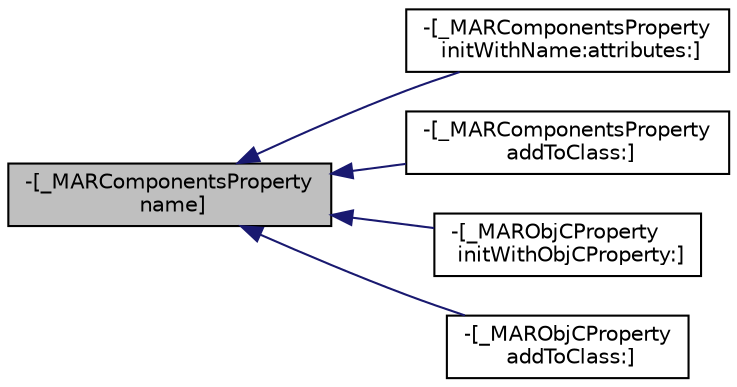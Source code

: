 digraph "-[_MARComponentsProperty name]"
{
  edge [fontname="Helvetica",fontsize="10",labelfontname="Helvetica",labelfontsize="10"];
  node [fontname="Helvetica",fontsize="10",shape=record];
  rankdir="LR";
  Node11 [label="-[_MARComponentsProperty\l name]",height=0.2,width=0.4,color="black", fillcolor="grey75", style="filled", fontcolor="black"];
  Node11 -> Node12 [dir="back",color="midnightblue",fontsize="10",style="solid",fontname="Helvetica"];
  Node12 [label="-[_MARComponentsProperty\l initWithName:attributes:]",height=0.2,width=0.4,color="black", fillcolor="white", style="filled",URL="$interface___m_a_r_components_property.html#a87ceb0e355d20398ec33e0cb35fc09c0"];
  Node11 -> Node13 [dir="back",color="midnightblue",fontsize="10",style="solid",fontname="Helvetica"];
  Node13 [label="-[_MARComponentsProperty\l addToClass:]",height=0.2,width=0.4,color="black", fillcolor="white", style="filled",URL="$interface___m_a_r_components_property.html#a4199443a1614ab878f3a552d14ebad71"];
  Node11 -> Node14 [dir="back",color="midnightblue",fontsize="10",style="solid",fontname="Helvetica"];
  Node14 [label="-[_MARObjCProperty\l initWithObjCProperty:]",height=0.2,width=0.4,color="black", fillcolor="white", style="filled",URL="$interface___m_a_r_obj_c_property.html#a4854c8972a664dada2d8faee928cee8a"];
  Node11 -> Node15 [dir="back",color="midnightblue",fontsize="10",style="solid",fontname="Helvetica"];
  Node15 [label="-[_MARObjCProperty\l addToClass:]",height=0.2,width=0.4,color="black", fillcolor="white", style="filled",URL="$interface___m_a_r_obj_c_property.html#a48f66f3c21b47da3c9edb39f4dcf0c01"];
}
